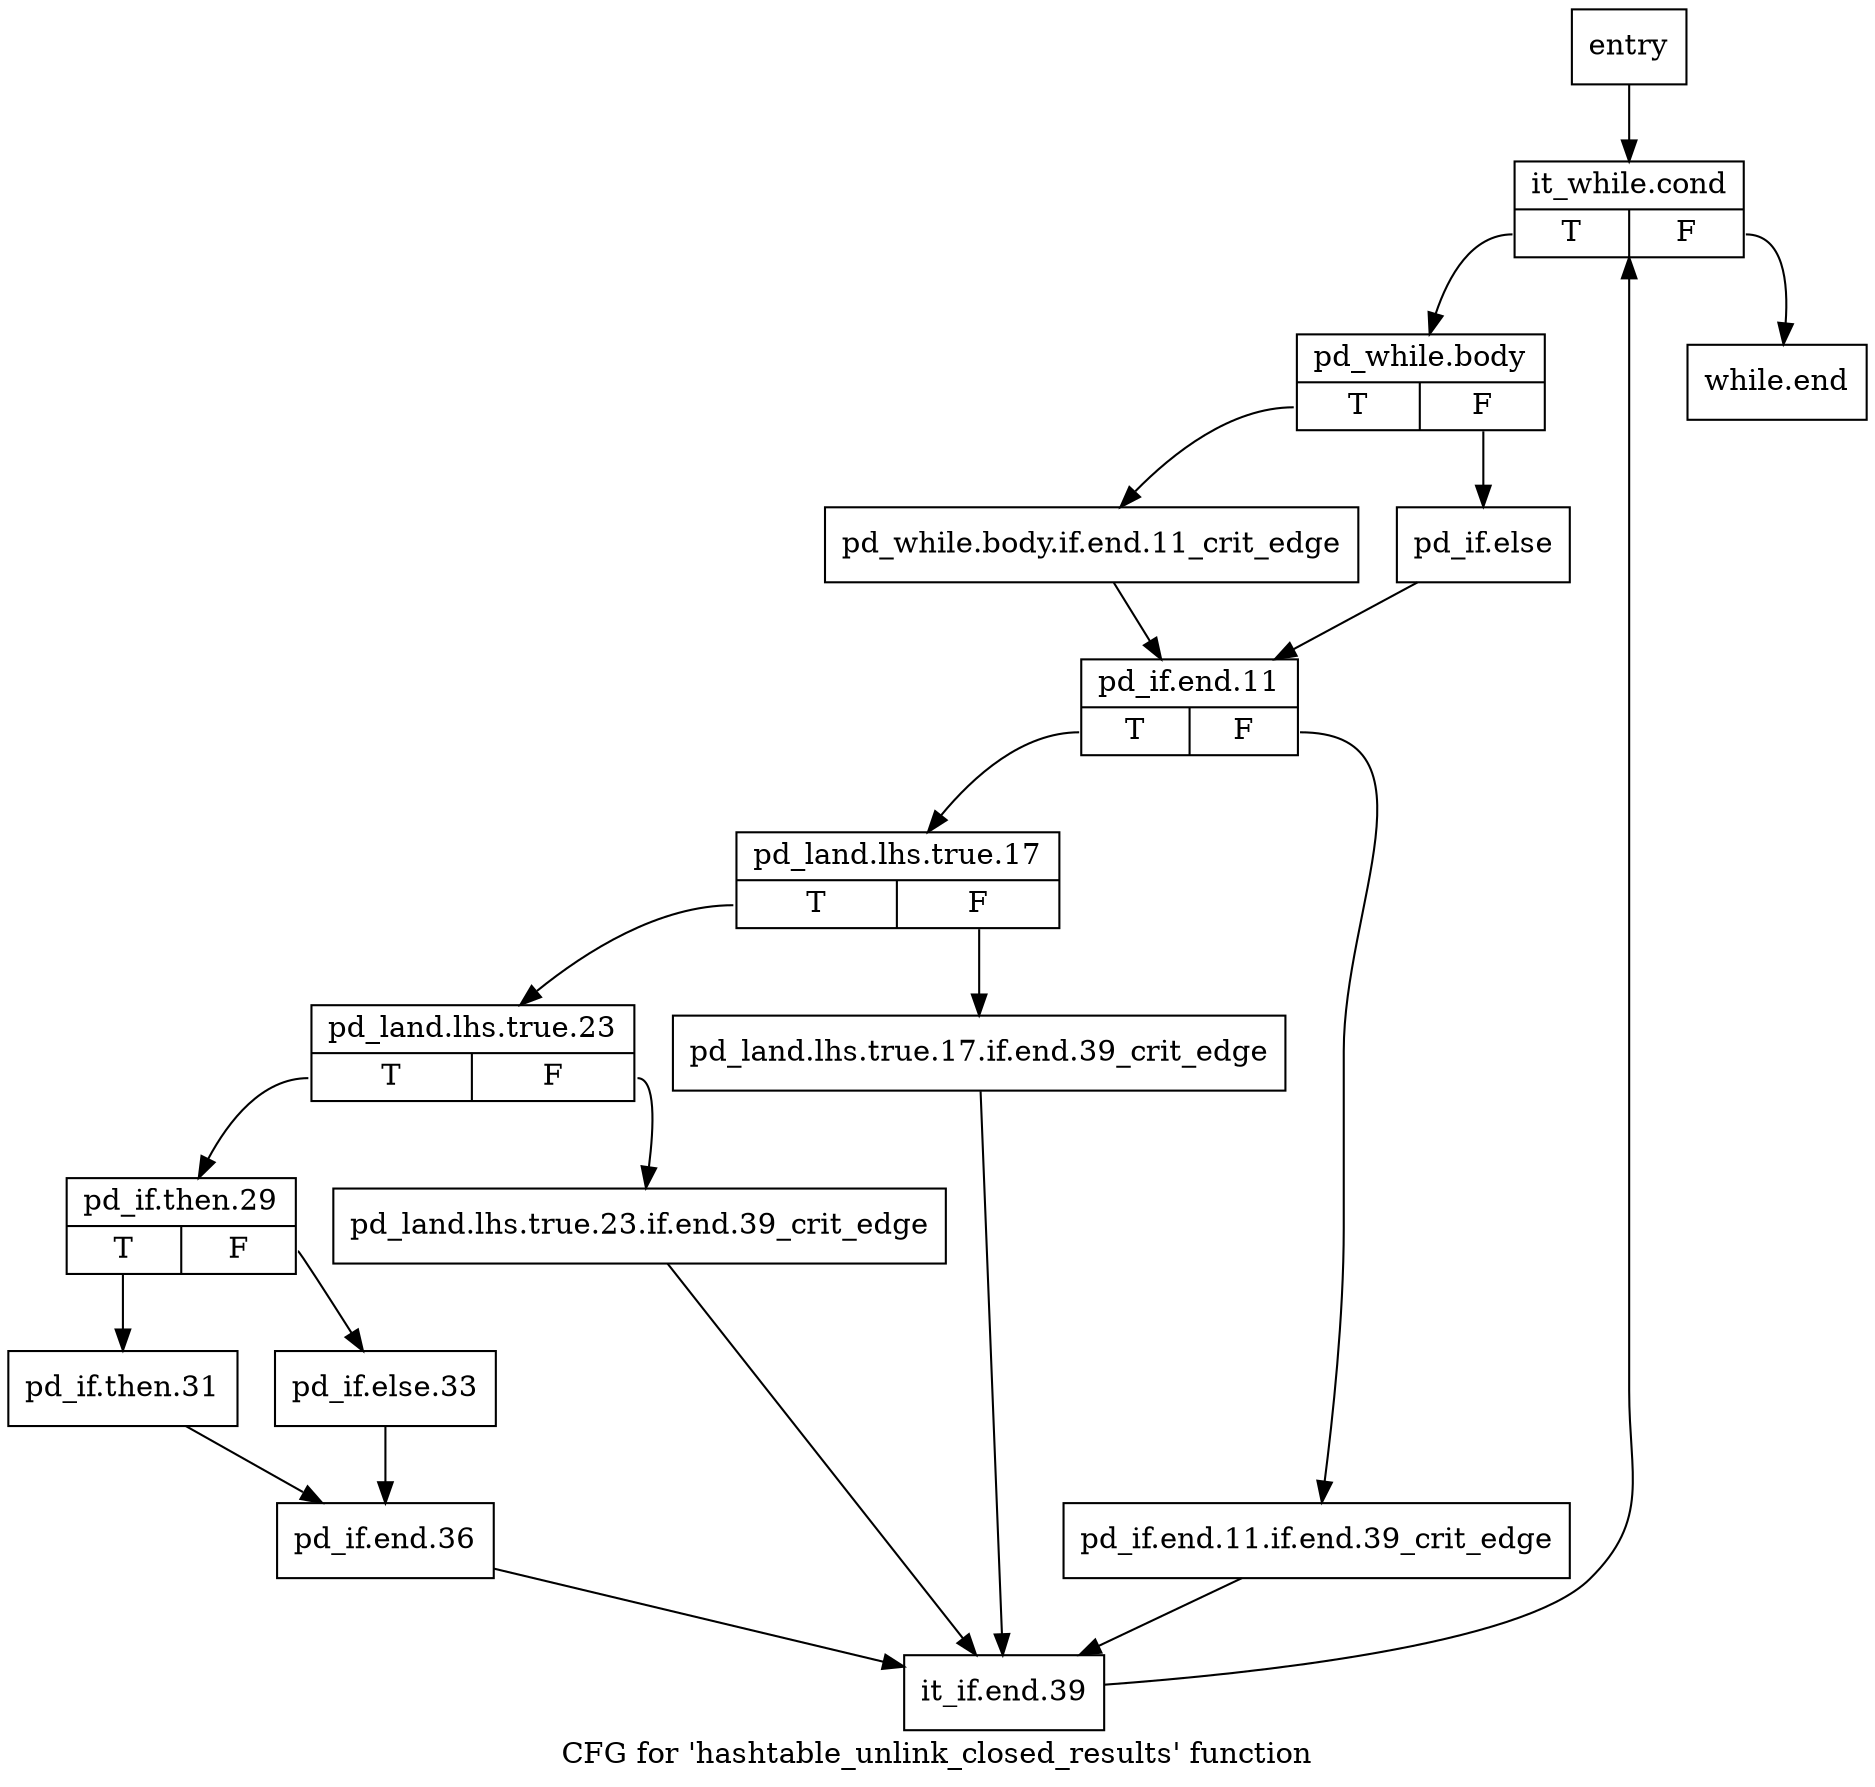 digraph "CFG for 'hashtable_unlink_closed_results' function" {
	label="CFG for 'hashtable_unlink_closed_results' function";

	Node0x2e06290 [shape=record,label="{entry}"];
	Node0x2e06290 -> Node0x2e062e0;
	Node0x2e062e0 [shape=record,label="{it_while.cond|{<s0>T|<s1>F}}"];
	Node0x2e062e0:s0 -> Node0x2e06330;
	Node0x2e062e0:s1 -> Node0x2e06790;
	Node0x2e06330 [shape=record,label="{pd_while.body|{<s0>T|<s1>F}}"];
	Node0x2e06330:s0 -> Node0x2e06380;
	Node0x2e06330:s1 -> Node0x2e063d0;
	Node0x2e06380 [shape=record,label="{pd_while.body.if.end.11_crit_edge}"];
	Node0x2e06380 -> Node0x2e06420;
	Node0x2e063d0 [shape=record,label="{pd_if.else}"];
	Node0x2e063d0 -> Node0x2e06420;
	Node0x2e06420 [shape=record,label="{pd_if.end.11|{<s0>T|<s1>F}}"];
	Node0x2e06420:s0 -> Node0x2e064c0;
	Node0x2e06420:s1 -> Node0x2e06470;
	Node0x2e06470 [shape=record,label="{pd_if.end.11.if.end.39_crit_edge}"];
	Node0x2e06470 -> Node0x2e06740;
	Node0x2e064c0 [shape=record,label="{pd_land.lhs.true.17|{<s0>T|<s1>F}}"];
	Node0x2e064c0:s0 -> Node0x2e06560;
	Node0x2e064c0:s1 -> Node0x2e06510;
	Node0x2e06510 [shape=record,label="{pd_land.lhs.true.17.if.end.39_crit_edge}"];
	Node0x2e06510 -> Node0x2e06740;
	Node0x2e06560 [shape=record,label="{pd_land.lhs.true.23|{<s0>T|<s1>F}}"];
	Node0x2e06560:s0 -> Node0x2e06600;
	Node0x2e06560:s1 -> Node0x2e065b0;
	Node0x2e065b0 [shape=record,label="{pd_land.lhs.true.23.if.end.39_crit_edge}"];
	Node0x2e065b0 -> Node0x2e06740;
	Node0x2e06600 [shape=record,label="{pd_if.then.29|{<s0>T|<s1>F}}"];
	Node0x2e06600:s0 -> Node0x2e06650;
	Node0x2e06600:s1 -> Node0x2e066a0;
	Node0x2e06650 [shape=record,label="{pd_if.then.31}"];
	Node0x2e06650 -> Node0x2e066f0;
	Node0x2e066a0 [shape=record,label="{pd_if.else.33}"];
	Node0x2e066a0 -> Node0x2e066f0;
	Node0x2e066f0 [shape=record,label="{pd_if.end.36}"];
	Node0x2e066f0 -> Node0x2e06740;
	Node0x2e06740 [shape=record,label="{it_if.end.39}"];
	Node0x2e06740 -> Node0x2e062e0;
	Node0x2e06790 [shape=record,label="{while.end}"];
}
